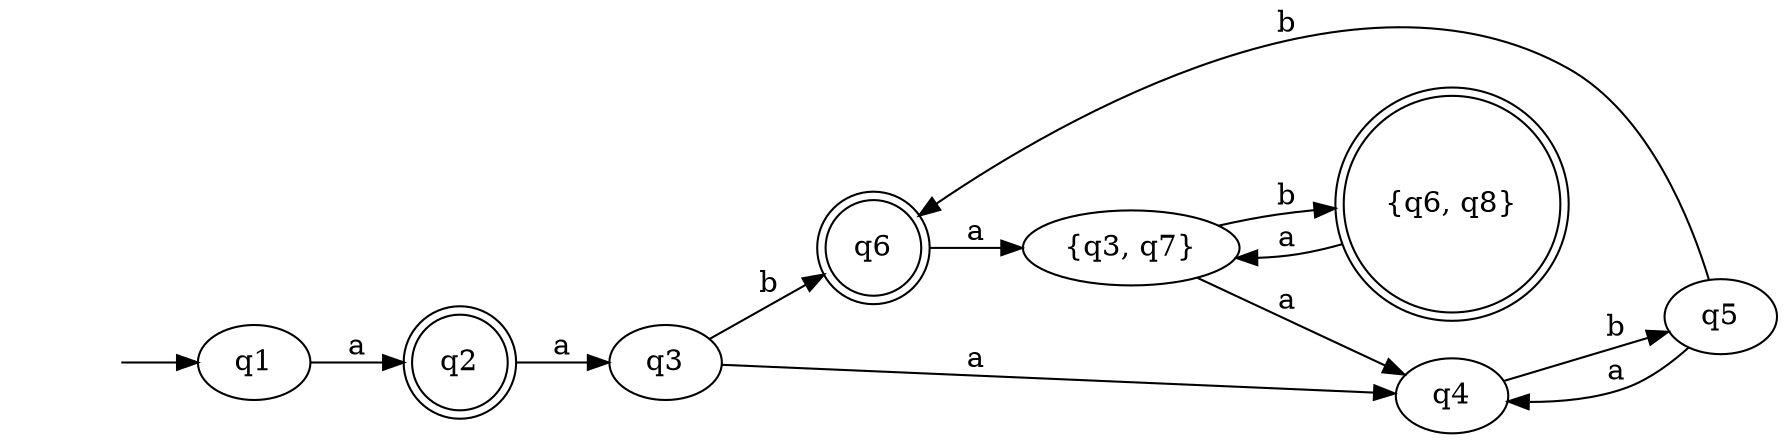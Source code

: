 digraph {
    rankdir = LR
    "" [shape = none]
    q2 [shape = "doublecircle"]
    q6 [shape = "doublecircle"]
    "{q6, q8}" [shape = "doublecircle"]
    "" -> q1
    q1 -> q2 [label = "a"]
    q2 -> q3 [label = "a"]
    q3 -> q4 [label = "a"]
    q3 -> q6 [label = "b"]
    q4 -> q5 [label = "b"]
    q6 -> "{q3, q7}" [label = "a"]
    q5 -> q4 [label = "a"]
    q5 -> q6 [label = "b"]
    "{q3, q7}" -> q4 [label = "a"]
    "{q3, q7}" -> "{q6, q8}" [label = "b"]
    "{q6, q8}" -> "{q3, q7}" [label = "a"]
}